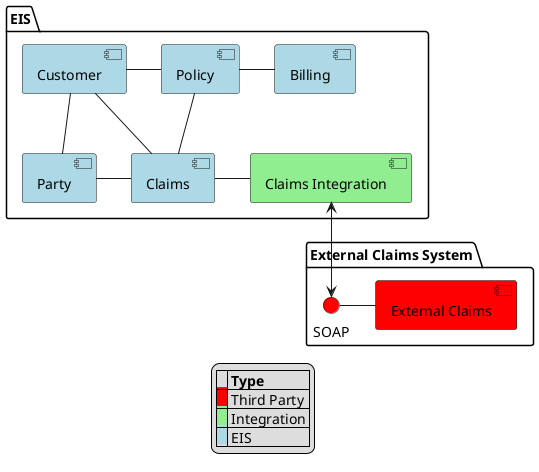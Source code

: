 @startuml

package "EIS" {
    [Claims Integration] as ci #lightgreen
    [Party] as party #lightblue
    [Claims] as claims #lightblue
    [Policy] as policy #lightblue
    [Customer] as crm #lightblue
    [Billing] as billing #lightblue

crm - policy
crm -- party
party - claims
policy - claims
crm - claims
policy - billing
claims - ci

}

package "External Claims System" {
    interface SOAP #red
    [External Claims] as extcl #red

    SOAP - extcl
    ci <--> SOAP
}

legend
|= |= Type |
|<back:#red>   </back>| Third Party |
|<back:#lightgreen>   </back>| Integration |
|<back:#lightblue>   </back>| EIS |
endlegend

@enduml